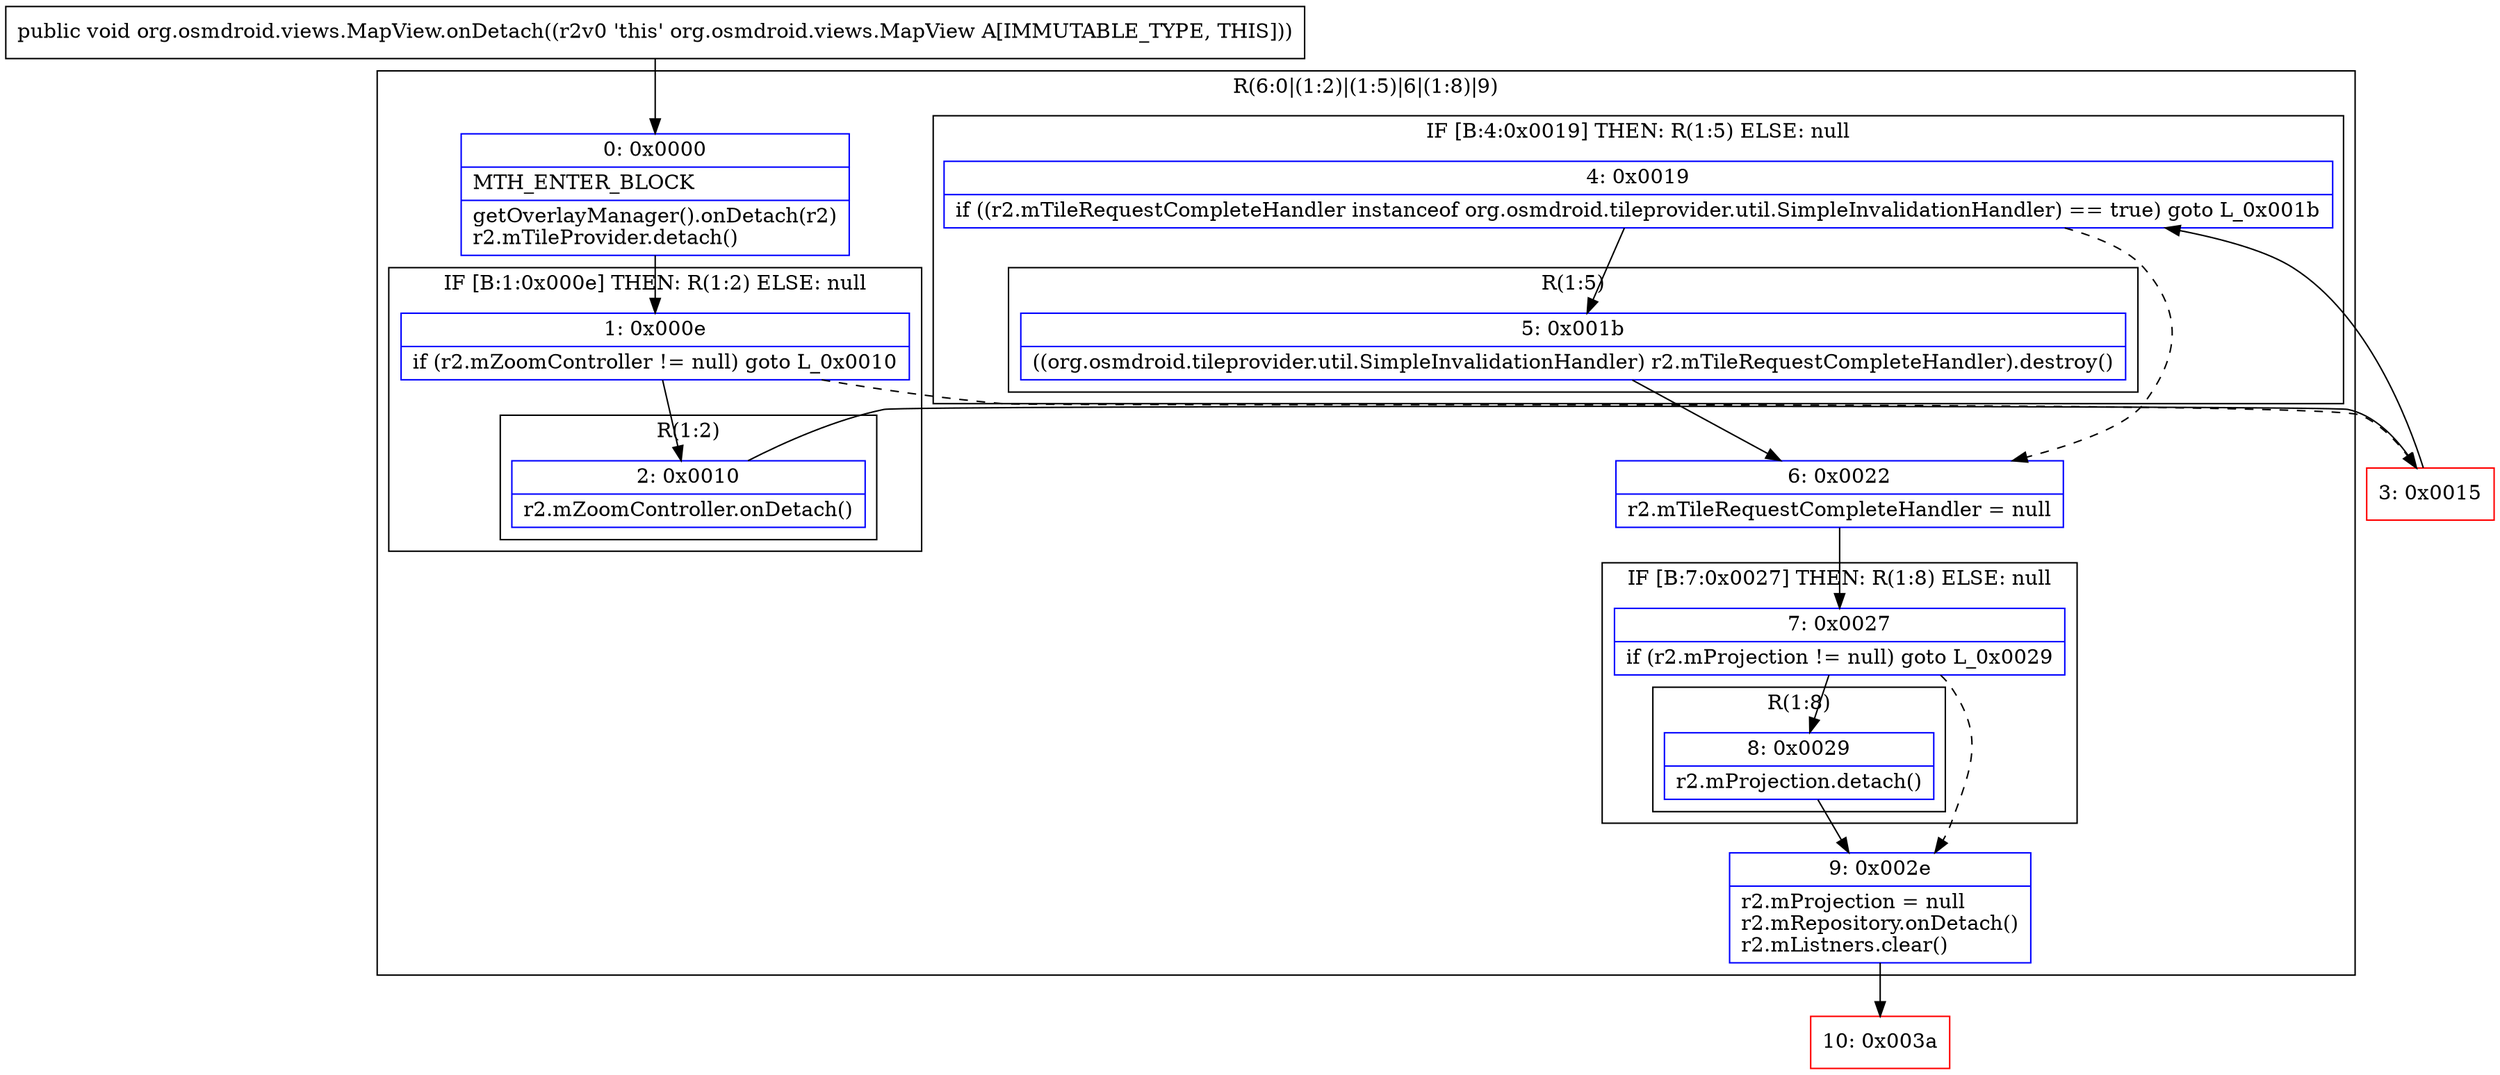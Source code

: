 digraph "CFG fororg.osmdroid.views.MapView.onDetach()V" {
subgraph cluster_Region_392282738 {
label = "R(6:0|(1:2)|(1:5)|6|(1:8)|9)";
node [shape=record,color=blue];
Node_0 [shape=record,label="{0\:\ 0x0000|MTH_ENTER_BLOCK\l|getOverlayManager().onDetach(r2)\lr2.mTileProvider.detach()\l}"];
subgraph cluster_IfRegion_1276351344 {
label = "IF [B:1:0x000e] THEN: R(1:2) ELSE: null";
node [shape=record,color=blue];
Node_1 [shape=record,label="{1\:\ 0x000e|if (r2.mZoomController != null) goto L_0x0010\l}"];
subgraph cluster_Region_171075887 {
label = "R(1:2)";
node [shape=record,color=blue];
Node_2 [shape=record,label="{2\:\ 0x0010|r2.mZoomController.onDetach()\l}"];
}
}
subgraph cluster_IfRegion_1108290804 {
label = "IF [B:4:0x0019] THEN: R(1:5) ELSE: null";
node [shape=record,color=blue];
Node_4 [shape=record,label="{4\:\ 0x0019|if ((r2.mTileRequestCompleteHandler instanceof org.osmdroid.tileprovider.util.SimpleInvalidationHandler) == true) goto L_0x001b\l}"];
subgraph cluster_Region_1533285525 {
label = "R(1:5)";
node [shape=record,color=blue];
Node_5 [shape=record,label="{5\:\ 0x001b|((org.osmdroid.tileprovider.util.SimpleInvalidationHandler) r2.mTileRequestCompleteHandler).destroy()\l}"];
}
}
Node_6 [shape=record,label="{6\:\ 0x0022|r2.mTileRequestCompleteHandler = null\l}"];
subgraph cluster_IfRegion_196908186 {
label = "IF [B:7:0x0027] THEN: R(1:8) ELSE: null";
node [shape=record,color=blue];
Node_7 [shape=record,label="{7\:\ 0x0027|if (r2.mProjection != null) goto L_0x0029\l}"];
subgraph cluster_Region_316600275 {
label = "R(1:8)";
node [shape=record,color=blue];
Node_8 [shape=record,label="{8\:\ 0x0029|r2.mProjection.detach()\l}"];
}
}
Node_9 [shape=record,label="{9\:\ 0x002e|r2.mProjection = null\lr2.mRepository.onDetach()\lr2.mListners.clear()\l}"];
}
Node_3 [shape=record,color=red,label="{3\:\ 0x0015}"];
Node_10 [shape=record,color=red,label="{10\:\ 0x003a}"];
MethodNode[shape=record,label="{public void org.osmdroid.views.MapView.onDetach((r2v0 'this' org.osmdroid.views.MapView A[IMMUTABLE_TYPE, THIS])) }"];
MethodNode -> Node_0;
Node_0 -> Node_1;
Node_1 -> Node_2;
Node_1 -> Node_3[style=dashed];
Node_2 -> Node_3;
Node_4 -> Node_5;
Node_4 -> Node_6[style=dashed];
Node_5 -> Node_6;
Node_6 -> Node_7;
Node_7 -> Node_8;
Node_7 -> Node_9[style=dashed];
Node_8 -> Node_9;
Node_9 -> Node_10;
Node_3 -> Node_4;
}

